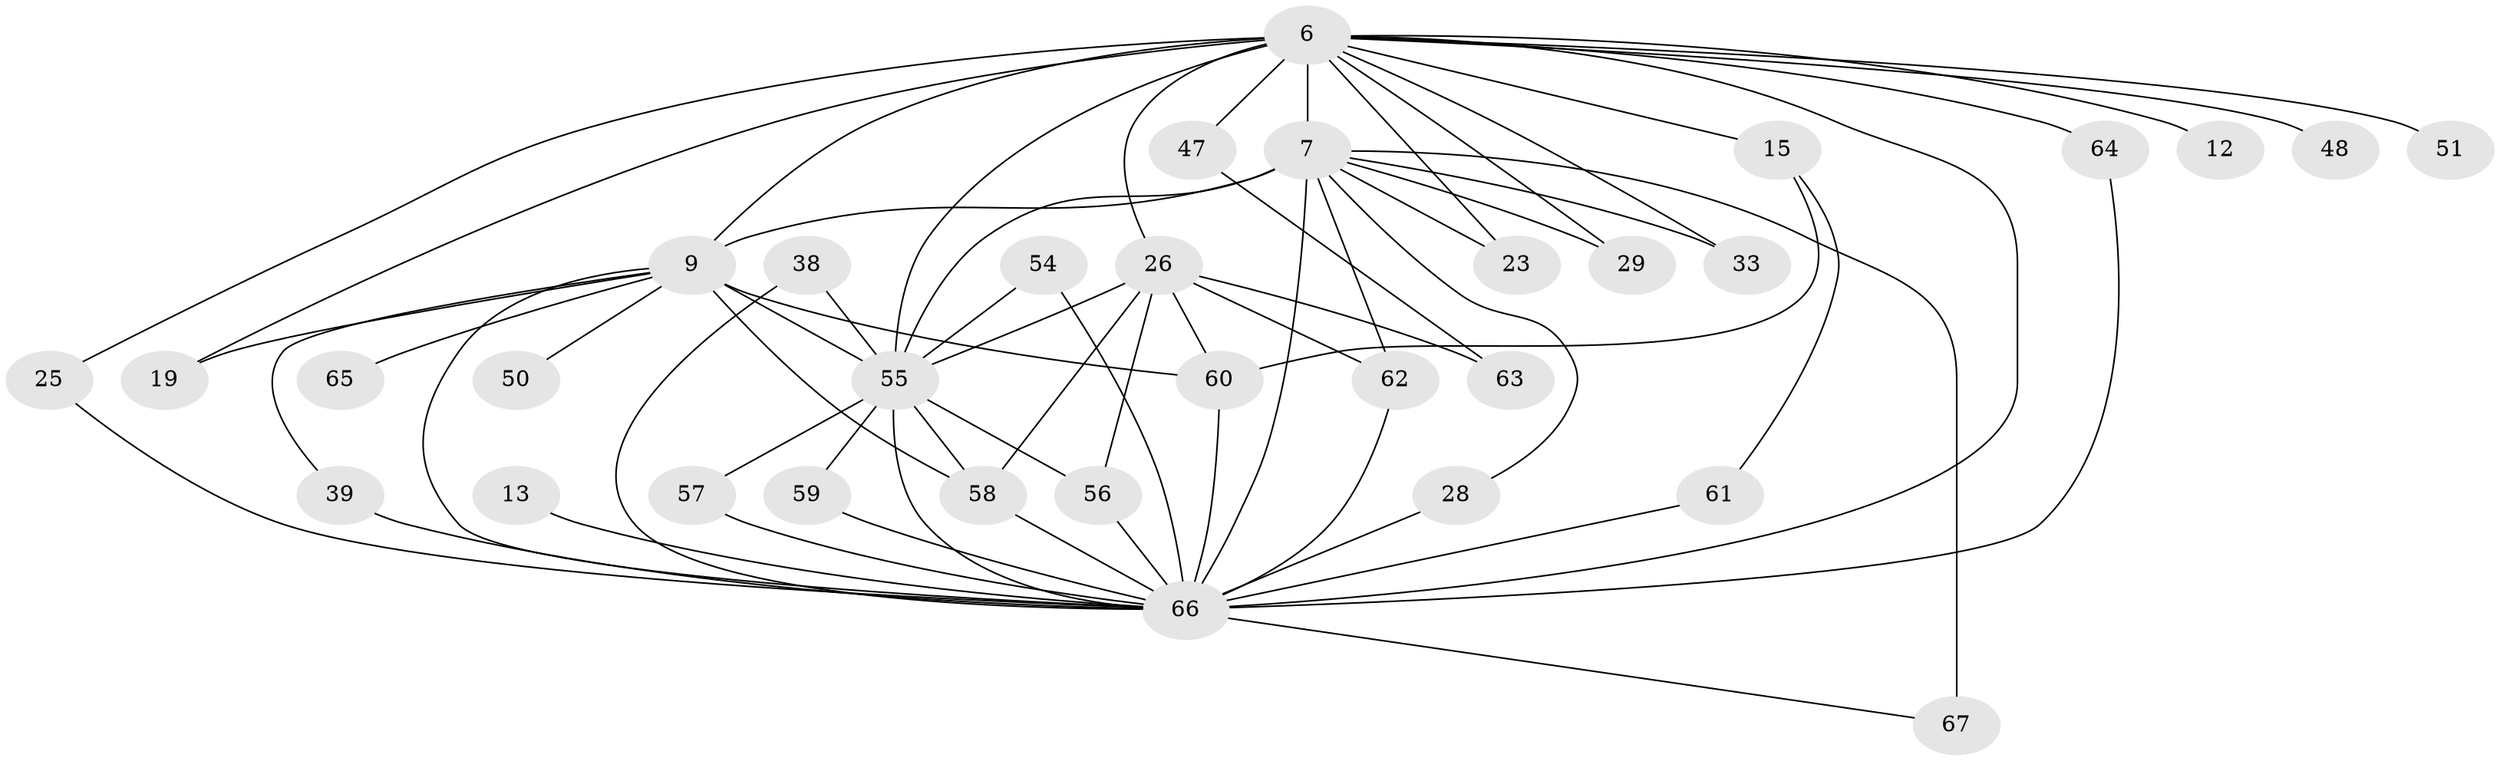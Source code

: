 // original degree distribution, {20: 0.014925373134328358, 12: 0.029850746268656716, 22: 0.014925373134328358, 15: 0.029850746268656716, 13: 0.014925373134328358, 19: 0.014925373134328358, 14: 0.014925373134328358, 18: 0.014925373134328358, 7: 0.04477611940298507, 2: 0.4925373134328358, 4: 0.07462686567164178, 3: 0.22388059701492538, 6: 0.014925373134328358}
// Generated by graph-tools (version 1.1) at 2025/44/03/09/25 04:44:41]
// undirected, 33 vertices, 64 edges
graph export_dot {
graph [start="1"]
  node [color=gray90,style=filled];
  6 [super="+3"];
  7 [super="+4"];
  9 [super="+8"];
  12;
  13;
  15;
  19;
  23 [super="+21"];
  25;
  26 [super="+11"];
  28 [super="+17"];
  29;
  33;
  38;
  39 [super="+18"];
  47;
  48;
  50;
  51;
  54 [super="+40+27"];
  55 [super="+31+53+5"];
  56 [super="+20+16"];
  57;
  58 [super="+46"];
  59;
  60 [super="+43+52+45"];
  61;
  62 [super="+42"];
  63;
  64;
  65;
  66 [super="+22+49+10"];
  67 [super="+30"];
  6 -- 7 [weight=4];
  6 -- 9 [weight=4];
  6 -- 12 [weight=2];
  6 -- 15 [weight=2];
  6 -- 19;
  6 -- 47 [weight=2];
  6 -- 51 [weight=2];
  6 -- 64;
  6 -- 25;
  6 -- 26 [weight=2];
  6 -- 29;
  6 -- 33;
  6 -- 48;
  6 -- 23;
  6 -- 55 [weight=6];
  6 -- 66 [weight=6];
  7 -- 9 [weight=4];
  7 -- 33;
  7 -- 62;
  7 -- 67 [weight=2];
  7 -- 23 [weight=2];
  7 -- 29;
  7 -- 28;
  7 -- 55 [weight=6];
  7 -- 66 [weight=5];
  9 -- 19;
  9 -- 65 [weight=2];
  9 -- 50;
  9 -- 39;
  9 -- 55 [weight=4];
  9 -- 66 [weight=5];
  9 -- 60;
  9 -- 58;
  13 -- 66 [weight=2];
  15 -- 61;
  15 -- 60;
  25 -- 66;
  26 -- 63;
  26 -- 55;
  26 -- 56 [weight=2];
  26 -- 62;
  26 -- 60;
  26 -- 58 [weight=2];
  28 -- 66 [weight=2];
  38 -- 66;
  38 -- 55 [weight=3];
  39 -- 66 [weight=2];
  47 -- 63;
  54 -- 55;
  54 -- 66 [weight=3];
  55 -- 57;
  55 -- 58;
  55 -- 59;
  55 -- 56;
  55 -- 66 [weight=4];
  56 -- 66 [weight=2];
  57 -- 66;
  58 -- 66;
  59 -- 66;
  60 -- 66 [weight=2];
  61 -- 66;
  62 -- 66;
  64 -- 66;
  66 -- 67;
}
